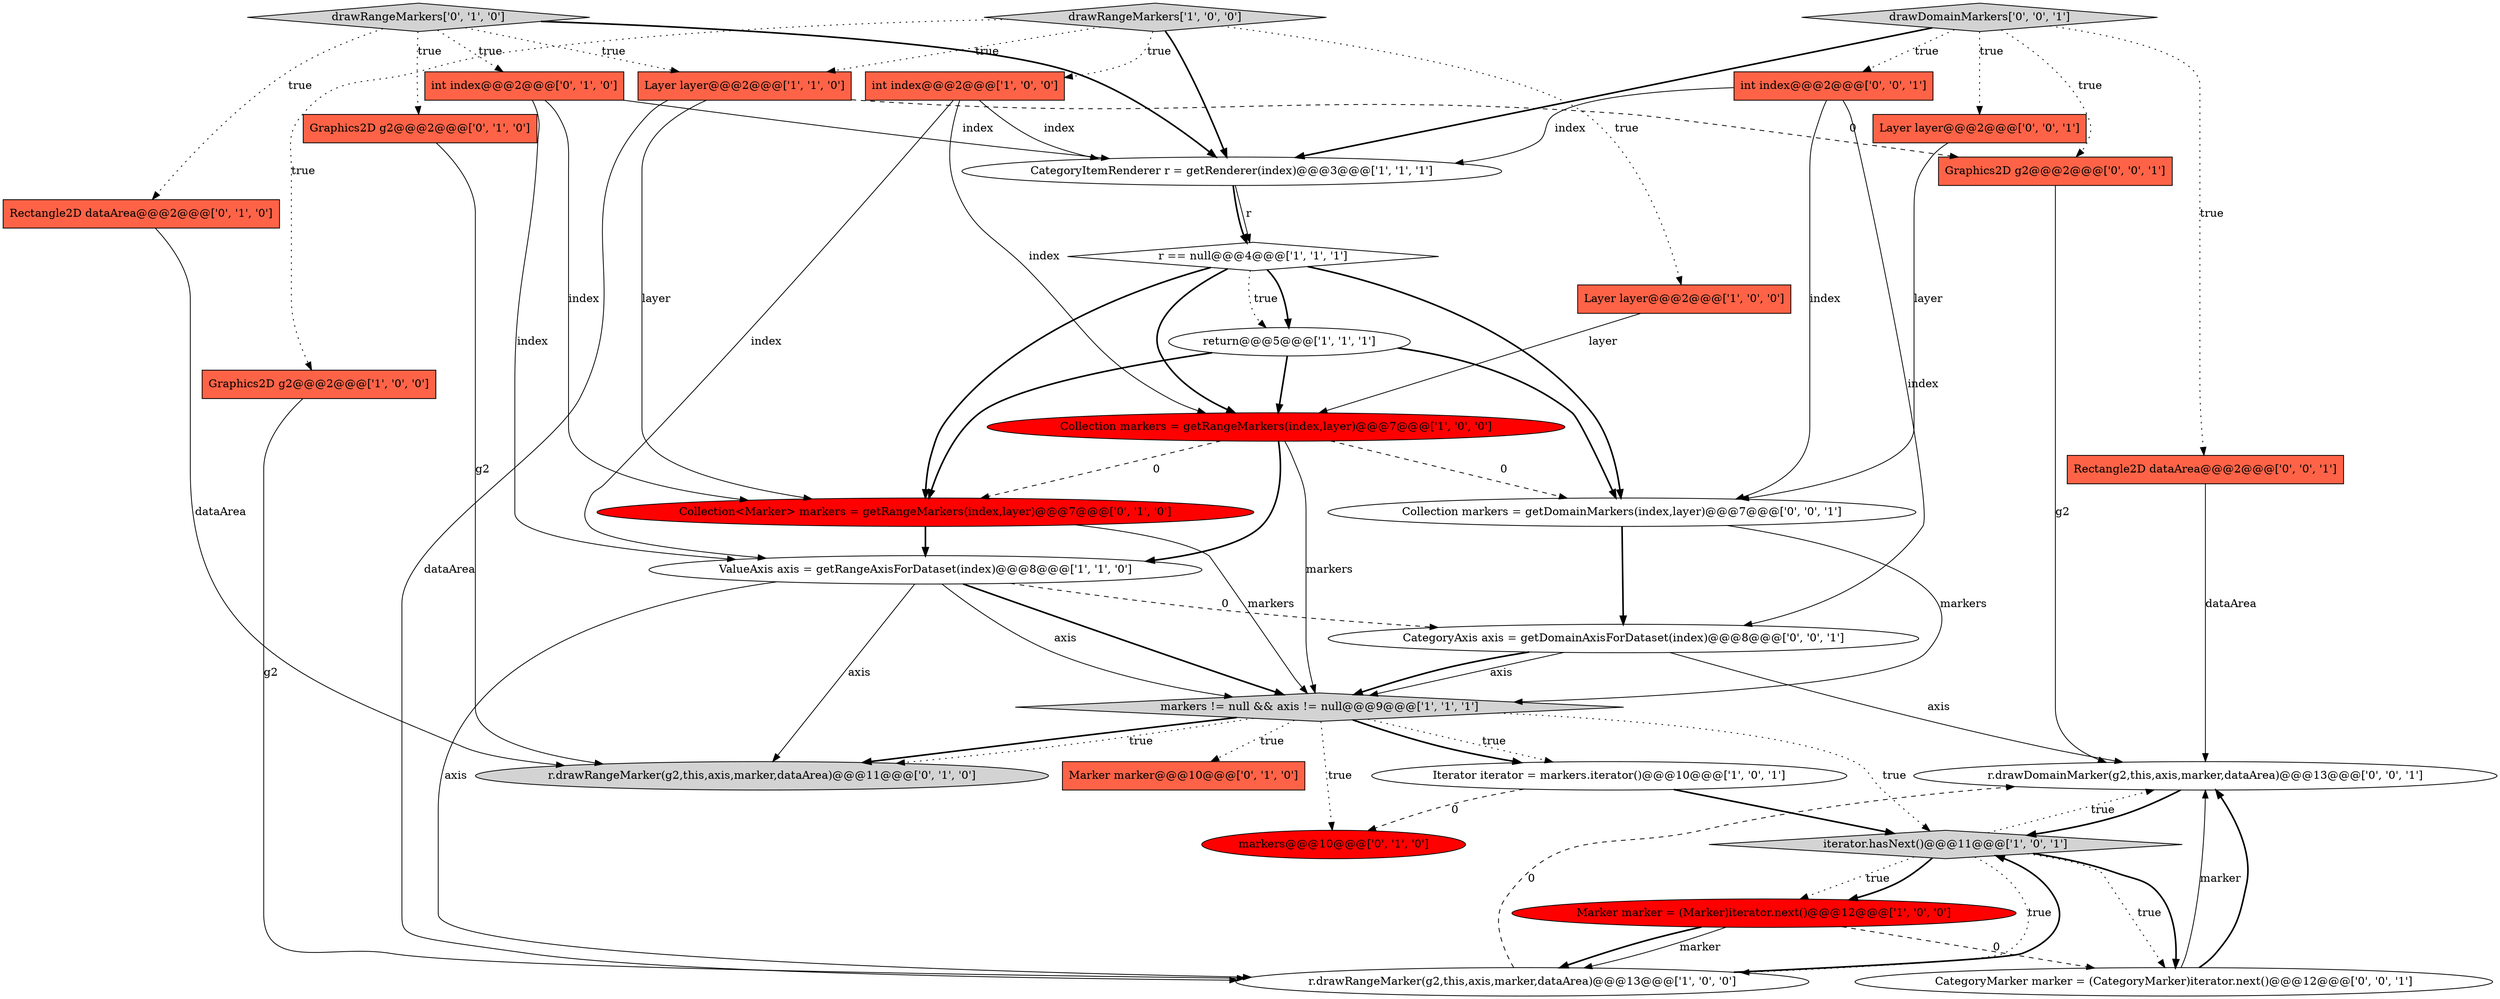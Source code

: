 digraph {
26 [style = filled, label = "Collection markers = getDomainMarkers(index,layer)@@@7@@@['0', '0', '1']", fillcolor = white, shape = ellipse image = "AAA0AAABBB3BBB"];
14 [style = filled, label = "Layer layer@@@2@@@['1', '1', '0']", fillcolor = tomato, shape = box image = "AAA0AAABBB1BBB"];
16 [style = filled, label = "Graphics2D g2@@@2@@@['0', '1', '0']", fillcolor = tomato, shape = box image = "AAA0AAABBB2BBB"];
17 [style = filled, label = "Marker marker@@@10@@@['0', '1', '0']", fillcolor = tomato, shape = box image = "AAA0AAABBB2BBB"];
24 [style = filled, label = "CategoryAxis axis = getDomainAxisForDataset(index)@@@8@@@['0', '0', '1']", fillcolor = white, shape = ellipse image = "AAA0AAABBB3BBB"];
25 [style = filled, label = "r.drawDomainMarker(g2,this,axis,marker,dataArea)@@@13@@@['0', '0', '1']", fillcolor = white, shape = ellipse image = "AAA0AAABBB3BBB"];
22 [style = filled, label = "markers@@@10@@@['0', '1', '0']", fillcolor = red, shape = ellipse image = "AAA1AAABBB2BBB"];
6 [style = filled, label = "CategoryItemRenderer r = getRenderer(index)@@@3@@@['1', '1', '1']", fillcolor = white, shape = ellipse image = "AAA0AAABBB1BBB"];
30 [style = filled, label = "Graphics2D g2@@@2@@@['0', '0', '1']", fillcolor = tomato, shape = box image = "AAA0AAABBB3BBB"];
10 [style = filled, label = "iterator.hasNext()@@@11@@@['1', '0', '1']", fillcolor = lightgray, shape = diamond image = "AAA0AAABBB1BBB"];
28 [style = filled, label = "Layer layer@@@2@@@['0', '0', '1']", fillcolor = tomato, shape = box image = "AAA0AAABBB3BBB"];
7 [style = filled, label = "return@@@5@@@['1', '1', '1']", fillcolor = white, shape = ellipse image = "AAA0AAABBB1BBB"];
8 [style = filled, label = "Graphics2D g2@@@2@@@['1', '0', '0']", fillcolor = tomato, shape = box image = "AAA0AAABBB1BBB"];
19 [style = filled, label = "drawRangeMarkers['0', '1', '0']", fillcolor = lightgray, shape = diamond image = "AAA0AAABBB2BBB"];
23 [style = filled, label = "int index@@@2@@@['0', '0', '1']", fillcolor = tomato, shape = box image = "AAA0AAABBB3BBB"];
31 [style = filled, label = "drawDomainMarkers['0', '0', '1']", fillcolor = lightgray, shape = diamond image = "AAA0AAABBB3BBB"];
0 [style = filled, label = "ValueAxis axis = getRangeAxisForDataset(index)@@@8@@@['1', '1', '0']", fillcolor = white, shape = ellipse image = "AAA0AAABBB1BBB"];
5 [style = filled, label = "Layer layer@@@2@@@['1', '0', '0']", fillcolor = tomato, shape = box image = "AAA0AAABBB1BBB"];
11 [style = filled, label = "r.drawRangeMarker(g2,this,axis,marker,dataArea)@@@13@@@['1', '0', '0']", fillcolor = white, shape = ellipse image = "AAA0AAABBB1BBB"];
18 [style = filled, label = "r.drawRangeMarker(g2,this,axis,marker,dataArea)@@@11@@@['0', '1', '0']", fillcolor = lightgray, shape = ellipse image = "AAA0AAABBB2BBB"];
1 [style = filled, label = "int index@@@2@@@['1', '0', '0']", fillcolor = tomato, shape = box image = "AAA0AAABBB1BBB"];
9 [style = filled, label = "markers != null && axis != null@@@9@@@['1', '1', '1']", fillcolor = lightgray, shape = diamond image = "AAA0AAABBB1BBB"];
21 [style = filled, label = "Collection<Marker> markers = getRangeMarkers(index,layer)@@@7@@@['0', '1', '0']", fillcolor = red, shape = ellipse image = "AAA1AAABBB2BBB"];
12 [style = filled, label = "Collection markers = getRangeMarkers(index,layer)@@@7@@@['1', '0', '0']", fillcolor = red, shape = ellipse image = "AAA1AAABBB1BBB"];
2 [style = filled, label = "Marker marker = (Marker)iterator.next()@@@12@@@['1', '0', '0']", fillcolor = red, shape = ellipse image = "AAA1AAABBB1BBB"];
13 [style = filled, label = "Iterator iterator = markers.iterator()@@@10@@@['1', '0', '1']", fillcolor = white, shape = ellipse image = "AAA0AAABBB1BBB"];
27 [style = filled, label = "Rectangle2D dataArea@@@2@@@['0', '0', '1']", fillcolor = tomato, shape = box image = "AAA0AAABBB3BBB"];
20 [style = filled, label = "int index@@@2@@@['0', '1', '0']", fillcolor = tomato, shape = box image = "AAA0AAABBB2BBB"];
4 [style = filled, label = "r == null@@@4@@@['1', '1', '1']", fillcolor = white, shape = diamond image = "AAA0AAABBB1BBB"];
29 [style = filled, label = "CategoryMarker marker = (CategoryMarker)iterator.next()@@@12@@@['0', '0', '1']", fillcolor = white, shape = ellipse image = "AAA0AAABBB3BBB"];
3 [style = filled, label = "drawRangeMarkers['1', '0', '0']", fillcolor = lightgray, shape = diamond image = "AAA0AAABBB1BBB"];
15 [style = filled, label = "Rectangle2D dataArea@@@2@@@['0', '1', '0']", fillcolor = tomato, shape = box image = "AAA0AAABBB2BBB"];
14->21 [style = solid, label="layer"];
13->10 [style = bold, label=""];
24->25 [style = solid, label="axis"];
19->14 [style = dotted, label="true"];
1->6 [style = solid, label="index"];
2->11 [style = solid, label="marker"];
0->9 [style = bold, label=""];
21->0 [style = bold, label=""];
7->12 [style = bold, label=""];
27->25 [style = solid, label="dataArea"];
1->0 [style = solid, label="index"];
19->20 [style = dotted, label="true"];
6->4 [style = solid, label="r"];
9->17 [style = dotted, label="true"];
4->21 [style = bold, label=""];
4->26 [style = bold, label=""];
30->25 [style = solid, label="g2"];
29->25 [style = bold, label=""];
3->6 [style = bold, label=""];
4->7 [style = dotted, label="true"];
14->11 [style = solid, label="dataArea"];
12->9 [style = solid, label="markers"];
19->15 [style = dotted, label="true"];
19->6 [style = bold, label=""];
26->24 [style = bold, label=""];
12->0 [style = bold, label=""];
12->21 [style = dashed, label="0"];
4->7 [style = bold, label=""];
10->29 [style = dotted, label="true"];
3->14 [style = dotted, label="true"];
7->26 [style = bold, label=""];
23->26 [style = solid, label="index"];
24->9 [style = solid, label="axis"];
12->26 [style = dashed, label="0"];
8->11 [style = solid, label="g2"];
20->6 [style = solid, label="index"];
6->4 [style = bold, label=""];
31->30 [style = dotted, label="true"];
10->25 [style = dotted, label="true"];
3->5 [style = dotted, label="true"];
0->18 [style = solid, label="axis"];
16->18 [style = solid, label="g2"];
9->18 [style = bold, label=""];
31->6 [style = bold, label=""];
23->6 [style = solid, label="index"];
26->9 [style = solid, label="markers"];
10->29 [style = bold, label=""];
10->2 [style = dotted, label="true"];
10->11 [style = dotted, label="true"];
20->21 [style = solid, label="index"];
11->10 [style = bold, label=""];
31->28 [style = dotted, label="true"];
31->23 [style = dotted, label="true"];
1->12 [style = solid, label="index"];
0->11 [style = solid, label="axis"];
9->13 [style = dotted, label="true"];
14->30 [style = dashed, label="0"];
31->27 [style = dotted, label="true"];
2->29 [style = dashed, label="0"];
19->16 [style = dotted, label="true"];
11->25 [style = dashed, label="0"];
5->12 [style = solid, label="layer"];
20->0 [style = solid, label="index"];
4->12 [style = bold, label=""];
7->21 [style = bold, label=""];
29->25 [style = solid, label="marker"];
28->26 [style = solid, label="layer"];
10->2 [style = bold, label=""];
25->10 [style = bold, label=""];
9->18 [style = dotted, label="true"];
0->24 [style = dashed, label="0"];
23->24 [style = solid, label="index"];
15->18 [style = solid, label="dataArea"];
3->8 [style = dotted, label="true"];
9->10 [style = dotted, label="true"];
9->22 [style = dotted, label="true"];
13->22 [style = dashed, label="0"];
3->1 [style = dotted, label="true"];
21->9 [style = solid, label="markers"];
0->9 [style = solid, label="axis"];
2->11 [style = bold, label=""];
24->9 [style = bold, label=""];
9->13 [style = bold, label=""];
}
